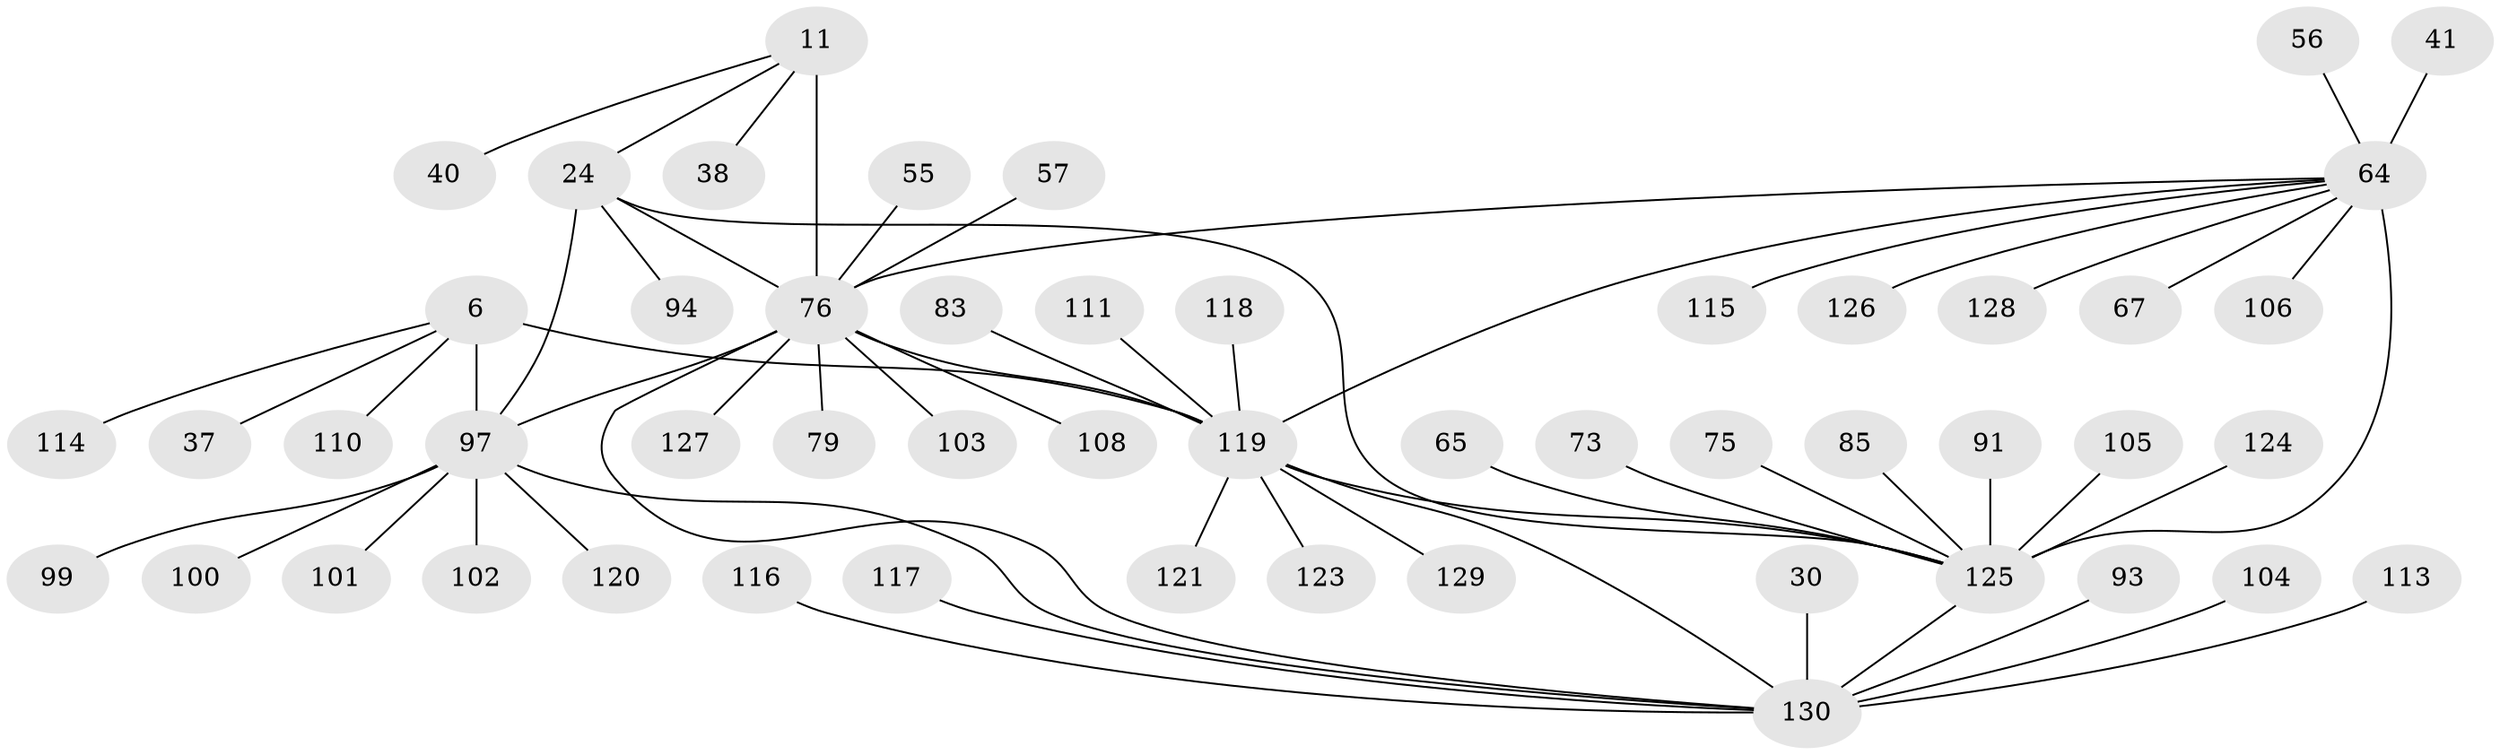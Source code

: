 // original degree distribution, {10: 0.038461538461538464, 13: 0.015384615384615385, 9: 0.03076923076923077, 7: 0.023076923076923078, 8: 0.05384615384615385, 6: 0.023076923076923078, 11: 0.015384615384615385, 12: 0.007692307692307693, 5: 0.015384615384615385, 14: 0.007692307692307693, 1: 0.6461538461538462, 2: 0.1, 3: 0.023076923076923078}
// Generated by graph-tools (version 1.1) at 2025/58/03/04/25 21:58:12]
// undirected, 52 vertices, 60 edges
graph export_dot {
graph [start="1"]
  node [color=gray90,style=filled];
  6 [super="+4"];
  11 [super="+10"];
  24 [super="+19"];
  30 [super="+26"];
  37;
  38;
  40;
  41;
  55;
  56;
  57;
  64 [super="+18"];
  65;
  67;
  73;
  75;
  76 [super="+12+42+43+60+45+48+51"];
  79;
  83;
  85;
  91;
  93;
  94;
  97 [super="+96"];
  99;
  100;
  101 [super="+89"];
  102;
  103 [super="+86"];
  104;
  105;
  106;
  108;
  110;
  111 [super="+107"];
  113;
  114;
  115;
  116;
  117;
  118;
  119 [super="+2+44+5+46+49+50+72+80+81+82"];
  120;
  121;
  123;
  124;
  125 [super="+109+16+112+34+54"];
  126;
  127;
  128 [super="+122"];
  129 [super="+63"];
  130 [super="+29+27+31+33+35+36+47+59+61+66+68+69+70+92"];
  6 -- 37;
  6 -- 114;
  6 -- 110;
  6 -- 119 [weight=8];
  6 -- 97;
  11 -- 38;
  11 -- 40;
  11 -- 24;
  11 -- 76 [weight=8];
  24 -- 94;
  24 -- 125;
  24 -- 76;
  24 -- 97 [weight=8];
  30 -- 130 [weight=8];
  41 -- 64;
  55 -- 76;
  56 -- 64;
  57 -- 76;
  64 -- 128;
  64 -- 67;
  64 -- 106;
  64 -- 76;
  64 -- 115;
  64 -- 119;
  64 -- 125 [weight=9];
  64 -- 126;
  65 -- 125;
  73 -- 125;
  75 -- 125;
  76 -- 130;
  76 -- 79;
  76 -- 119 [weight=3];
  76 -- 103;
  76 -- 108;
  76 -- 127;
  76 -- 97;
  83 -- 119;
  85 -- 125;
  91 -- 125;
  93 -- 130;
  97 -- 130;
  97 -- 99;
  97 -- 100;
  97 -- 101;
  97 -- 102;
  97 -- 120;
  104 -- 130;
  105 -- 125;
  111 -- 119;
  113 -- 130;
  116 -- 130;
  117 -- 130;
  118 -- 119;
  119 -- 129;
  119 -- 121;
  119 -- 130;
  119 -- 123;
  119 -- 125;
  124 -- 125;
  125 -- 130 [weight=2];
}
